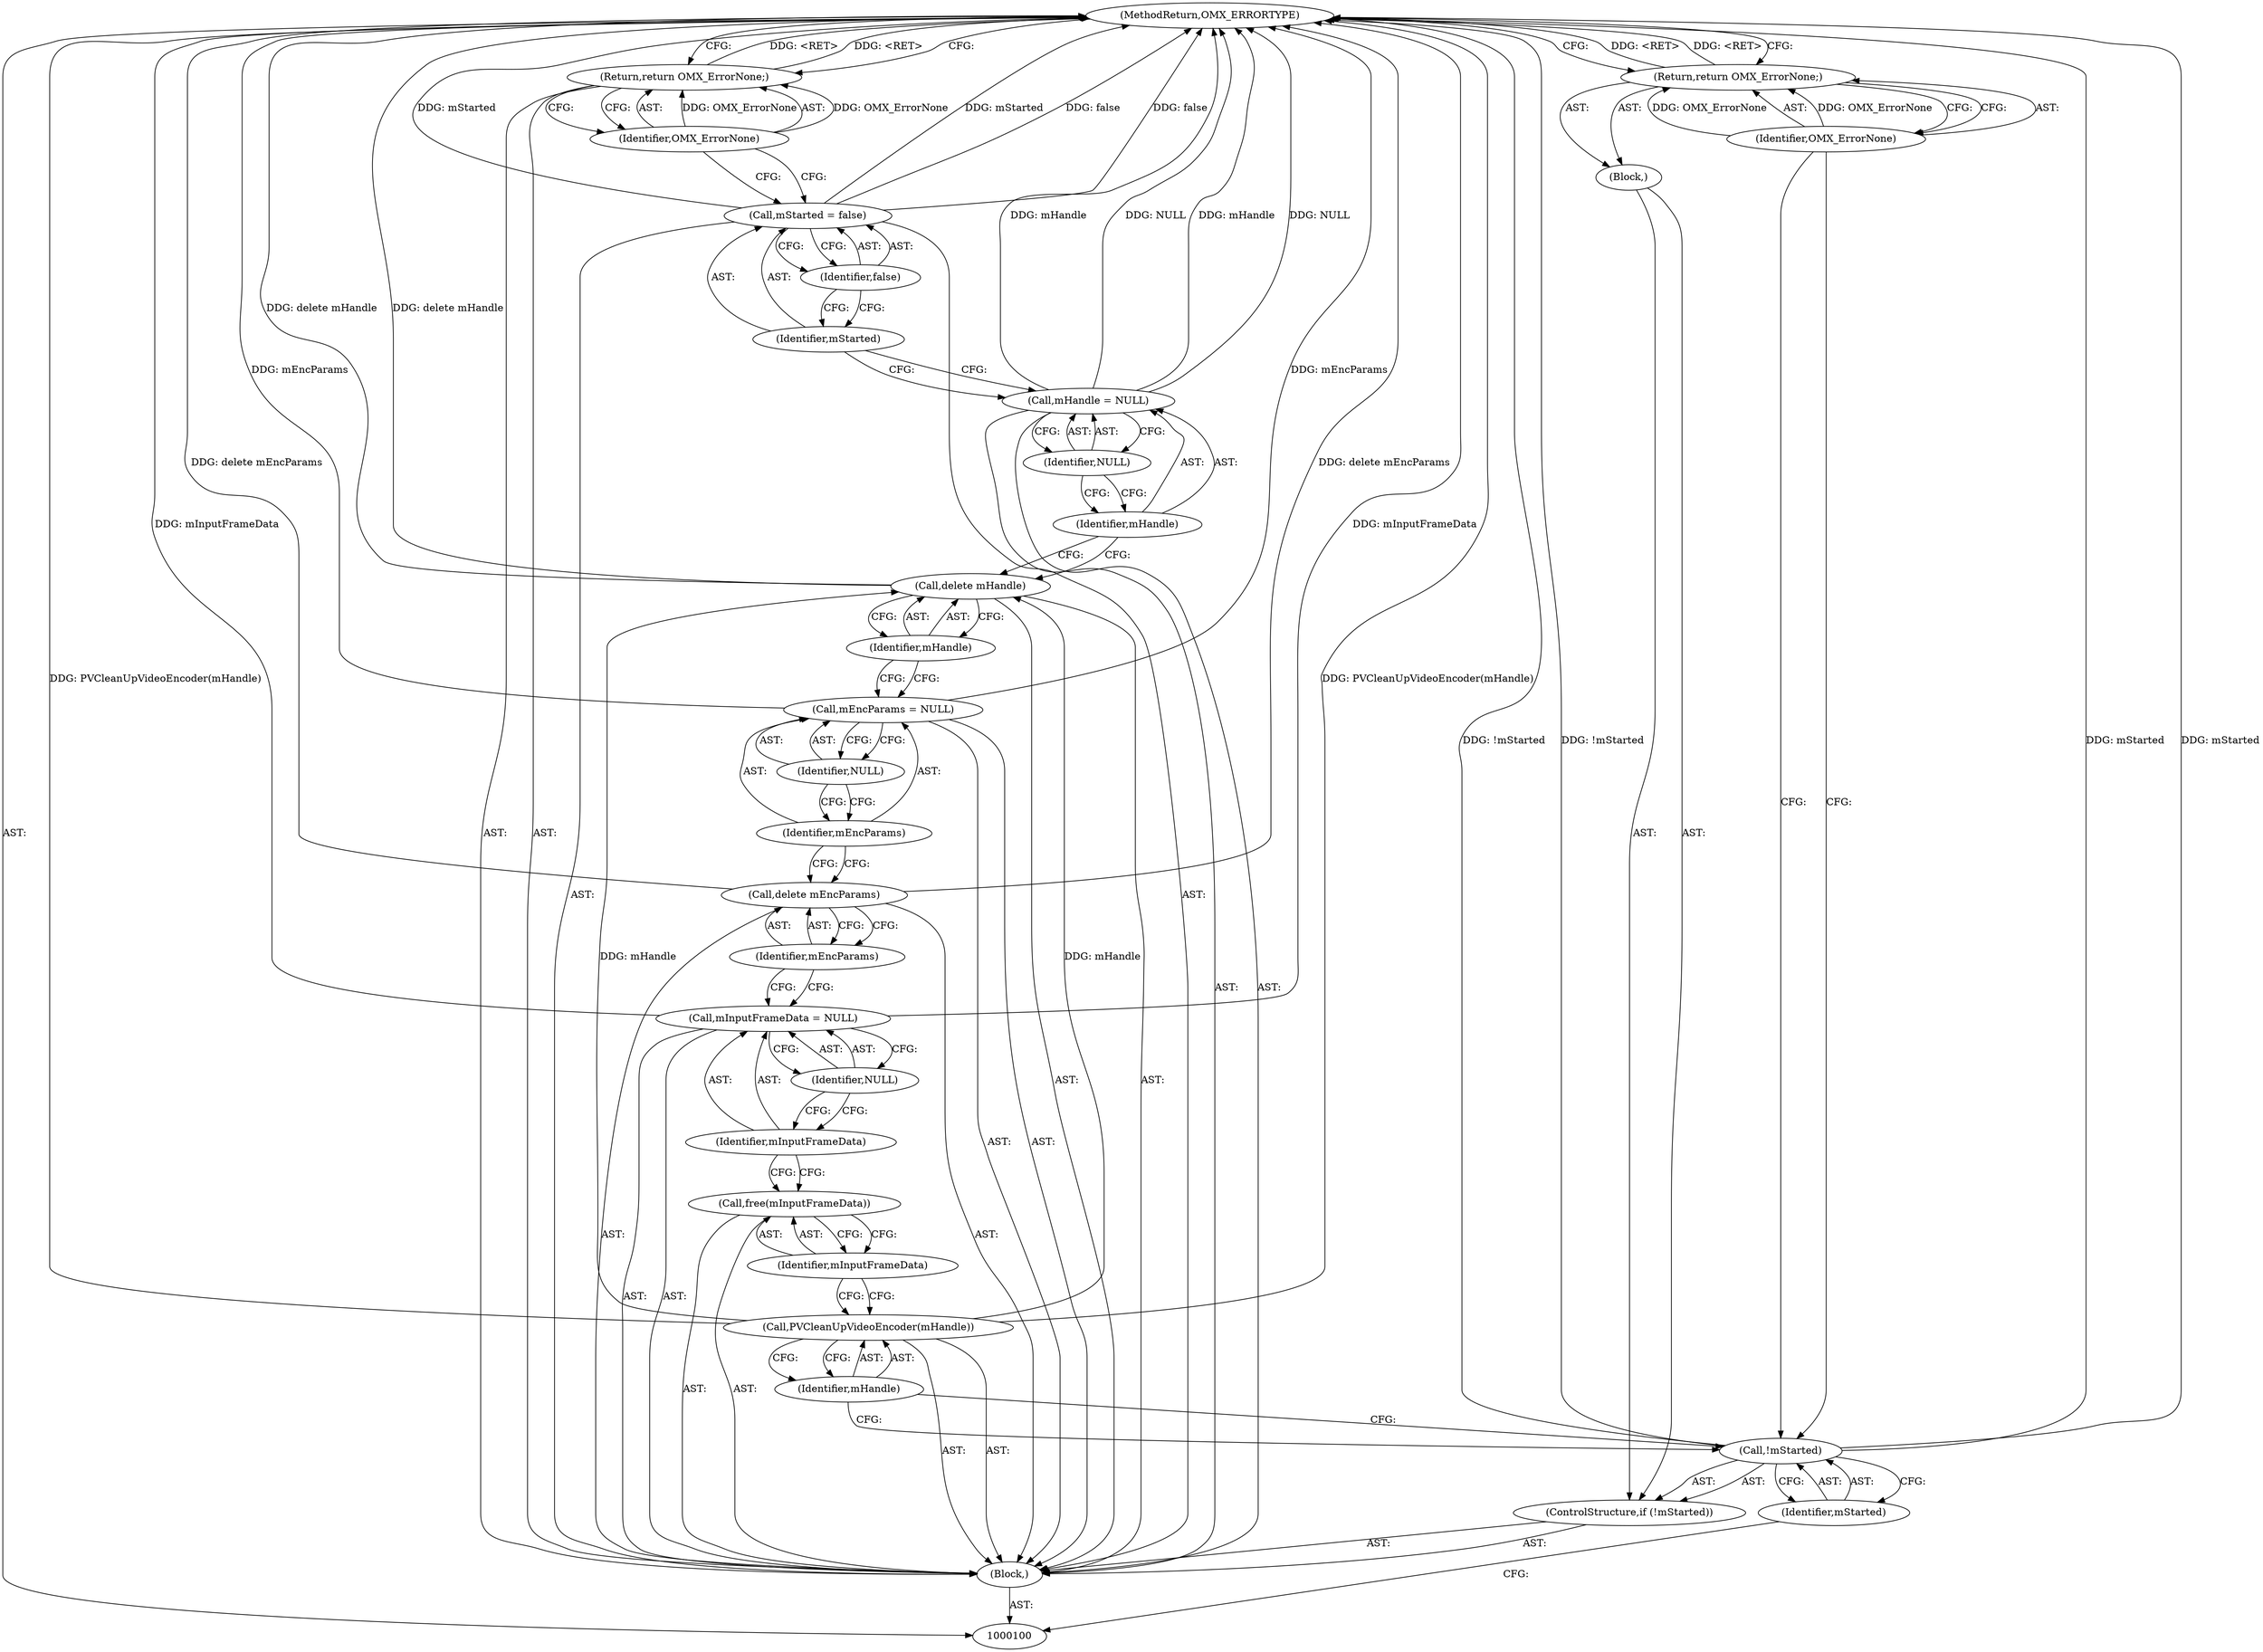 digraph "1_Android_5443b57cc54f2e46b35246637be26a69e9f493e1_1" {
"1000130" [label="(MethodReturn,OMX_ERRORTYPE)"];
"1000101" [label="(Block,)"];
"1000119" [label="(Identifier,NULL)"];
"1000117" [label="(Call,mEncParams = NULL)"];
"1000118" [label="(Identifier,mEncParams)"];
"1000121" [label="(Identifier,mHandle)"];
"1000120" [label="(Call,delete mHandle)"];
"1000124" [label="(Identifier,NULL)"];
"1000122" [label="(Call,mHandle = NULL)"];
"1000123" [label="(Identifier,mHandle)"];
"1000127" [label="(Identifier,false)"];
"1000125" [label="(Call,mStarted = false)"];
"1000126" [label="(Identifier,mStarted)"];
"1000129" [label="(Identifier,OMX_ErrorNone)"];
"1000128" [label="(Return,return OMX_ErrorNone;)"];
"1000105" [label="(Block,)"];
"1000102" [label="(ControlStructure,if (!mStarted))"];
"1000103" [label="(Call,!mStarted)"];
"1000104" [label="(Identifier,mStarted)"];
"1000107" [label="(Identifier,OMX_ErrorNone)"];
"1000106" [label="(Return,return OMX_ErrorNone;)"];
"1000109" [label="(Identifier,mHandle)"];
"1000108" [label="(Call,PVCleanUpVideoEncoder(mHandle))"];
"1000110" [label="(Call,free(mInputFrameData))"];
"1000111" [label="(Identifier,mInputFrameData)"];
"1000114" [label="(Identifier,NULL)"];
"1000112" [label="(Call,mInputFrameData = NULL)"];
"1000113" [label="(Identifier,mInputFrameData)"];
"1000116" [label="(Identifier,mEncParams)"];
"1000115" [label="(Call,delete mEncParams)"];
"1000130" -> "1000100"  [label="AST: "];
"1000130" -> "1000106"  [label="CFG: "];
"1000130" -> "1000128"  [label="CFG: "];
"1000106" -> "1000130"  [label="DDG: <RET>"];
"1000125" -> "1000130"  [label="DDG: mStarted"];
"1000125" -> "1000130"  [label="DDG: false"];
"1000108" -> "1000130"  [label="DDG: PVCleanUpVideoEncoder(mHandle)"];
"1000103" -> "1000130"  [label="DDG: mStarted"];
"1000103" -> "1000130"  [label="DDG: !mStarted"];
"1000122" -> "1000130"  [label="DDG: mHandle"];
"1000122" -> "1000130"  [label="DDG: NULL"];
"1000115" -> "1000130"  [label="DDG: delete mEncParams"];
"1000117" -> "1000130"  [label="DDG: mEncParams"];
"1000112" -> "1000130"  [label="DDG: mInputFrameData"];
"1000120" -> "1000130"  [label="DDG: delete mHandle"];
"1000128" -> "1000130"  [label="DDG: <RET>"];
"1000101" -> "1000100"  [label="AST: "];
"1000102" -> "1000101"  [label="AST: "];
"1000108" -> "1000101"  [label="AST: "];
"1000110" -> "1000101"  [label="AST: "];
"1000112" -> "1000101"  [label="AST: "];
"1000115" -> "1000101"  [label="AST: "];
"1000117" -> "1000101"  [label="AST: "];
"1000120" -> "1000101"  [label="AST: "];
"1000122" -> "1000101"  [label="AST: "];
"1000125" -> "1000101"  [label="AST: "];
"1000128" -> "1000101"  [label="AST: "];
"1000119" -> "1000117"  [label="AST: "];
"1000119" -> "1000118"  [label="CFG: "];
"1000117" -> "1000119"  [label="CFG: "];
"1000117" -> "1000101"  [label="AST: "];
"1000117" -> "1000119"  [label="CFG: "];
"1000118" -> "1000117"  [label="AST: "];
"1000119" -> "1000117"  [label="AST: "];
"1000121" -> "1000117"  [label="CFG: "];
"1000117" -> "1000130"  [label="DDG: mEncParams"];
"1000118" -> "1000117"  [label="AST: "];
"1000118" -> "1000115"  [label="CFG: "];
"1000119" -> "1000118"  [label="CFG: "];
"1000121" -> "1000120"  [label="AST: "];
"1000121" -> "1000117"  [label="CFG: "];
"1000120" -> "1000121"  [label="CFG: "];
"1000120" -> "1000101"  [label="AST: "];
"1000120" -> "1000121"  [label="CFG: "];
"1000121" -> "1000120"  [label="AST: "];
"1000123" -> "1000120"  [label="CFG: "];
"1000120" -> "1000130"  [label="DDG: delete mHandle"];
"1000108" -> "1000120"  [label="DDG: mHandle"];
"1000124" -> "1000122"  [label="AST: "];
"1000124" -> "1000123"  [label="CFG: "];
"1000122" -> "1000124"  [label="CFG: "];
"1000122" -> "1000101"  [label="AST: "];
"1000122" -> "1000124"  [label="CFG: "];
"1000123" -> "1000122"  [label="AST: "];
"1000124" -> "1000122"  [label="AST: "];
"1000126" -> "1000122"  [label="CFG: "];
"1000122" -> "1000130"  [label="DDG: mHandle"];
"1000122" -> "1000130"  [label="DDG: NULL"];
"1000123" -> "1000122"  [label="AST: "];
"1000123" -> "1000120"  [label="CFG: "];
"1000124" -> "1000123"  [label="CFG: "];
"1000127" -> "1000125"  [label="AST: "];
"1000127" -> "1000126"  [label="CFG: "];
"1000125" -> "1000127"  [label="CFG: "];
"1000125" -> "1000101"  [label="AST: "];
"1000125" -> "1000127"  [label="CFG: "];
"1000126" -> "1000125"  [label="AST: "];
"1000127" -> "1000125"  [label="AST: "];
"1000129" -> "1000125"  [label="CFG: "];
"1000125" -> "1000130"  [label="DDG: mStarted"];
"1000125" -> "1000130"  [label="DDG: false"];
"1000126" -> "1000125"  [label="AST: "];
"1000126" -> "1000122"  [label="CFG: "];
"1000127" -> "1000126"  [label="CFG: "];
"1000129" -> "1000128"  [label="AST: "];
"1000129" -> "1000125"  [label="CFG: "];
"1000128" -> "1000129"  [label="CFG: "];
"1000129" -> "1000128"  [label="DDG: OMX_ErrorNone"];
"1000128" -> "1000101"  [label="AST: "];
"1000128" -> "1000129"  [label="CFG: "];
"1000129" -> "1000128"  [label="AST: "];
"1000130" -> "1000128"  [label="CFG: "];
"1000128" -> "1000130"  [label="DDG: <RET>"];
"1000129" -> "1000128"  [label="DDG: OMX_ErrorNone"];
"1000105" -> "1000102"  [label="AST: "];
"1000106" -> "1000105"  [label="AST: "];
"1000102" -> "1000101"  [label="AST: "];
"1000103" -> "1000102"  [label="AST: "];
"1000105" -> "1000102"  [label="AST: "];
"1000103" -> "1000102"  [label="AST: "];
"1000103" -> "1000104"  [label="CFG: "];
"1000104" -> "1000103"  [label="AST: "];
"1000107" -> "1000103"  [label="CFG: "];
"1000109" -> "1000103"  [label="CFG: "];
"1000103" -> "1000130"  [label="DDG: mStarted"];
"1000103" -> "1000130"  [label="DDG: !mStarted"];
"1000104" -> "1000103"  [label="AST: "];
"1000104" -> "1000100"  [label="CFG: "];
"1000103" -> "1000104"  [label="CFG: "];
"1000107" -> "1000106"  [label="AST: "];
"1000107" -> "1000103"  [label="CFG: "];
"1000106" -> "1000107"  [label="CFG: "];
"1000107" -> "1000106"  [label="DDG: OMX_ErrorNone"];
"1000106" -> "1000105"  [label="AST: "];
"1000106" -> "1000107"  [label="CFG: "];
"1000107" -> "1000106"  [label="AST: "];
"1000130" -> "1000106"  [label="CFG: "];
"1000106" -> "1000130"  [label="DDG: <RET>"];
"1000107" -> "1000106"  [label="DDG: OMX_ErrorNone"];
"1000109" -> "1000108"  [label="AST: "];
"1000109" -> "1000103"  [label="CFG: "];
"1000108" -> "1000109"  [label="CFG: "];
"1000108" -> "1000101"  [label="AST: "];
"1000108" -> "1000109"  [label="CFG: "];
"1000109" -> "1000108"  [label="AST: "];
"1000111" -> "1000108"  [label="CFG: "];
"1000108" -> "1000130"  [label="DDG: PVCleanUpVideoEncoder(mHandle)"];
"1000108" -> "1000120"  [label="DDG: mHandle"];
"1000110" -> "1000101"  [label="AST: "];
"1000110" -> "1000111"  [label="CFG: "];
"1000111" -> "1000110"  [label="AST: "];
"1000113" -> "1000110"  [label="CFG: "];
"1000111" -> "1000110"  [label="AST: "];
"1000111" -> "1000108"  [label="CFG: "];
"1000110" -> "1000111"  [label="CFG: "];
"1000114" -> "1000112"  [label="AST: "];
"1000114" -> "1000113"  [label="CFG: "];
"1000112" -> "1000114"  [label="CFG: "];
"1000112" -> "1000101"  [label="AST: "];
"1000112" -> "1000114"  [label="CFG: "];
"1000113" -> "1000112"  [label="AST: "];
"1000114" -> "1000112"  [label="AST: "];
"1000116" -> "1000112"  [label="CFG: "];
"1000112" -> "1000130"  [label="DDG: mInputFrameData"];
"1000113" -> "1000112"  [label="AST: "];
"1000113" -> "1000110"  [label="CFG: "];
"1000114" -> "1000113"  [label="CFG: "];
"1000116" -> "1000115"  [label="AST: "];
"1000116" -> "1000112"  [label="CFG: "];
"1000115" -> "1000116"  [label="CFG: "];
"1000115" -> "1000101"  [label="AST: "];
"1000115" -> "1000116"  [label="CFG: "];
"1000116" -> "1000115"  [label="AST: "];
"1000118" -> "1000115"  [label="CFG: "];
"1000115" -> "1000130"  [label="DDG: delete mEncParams"];
}
